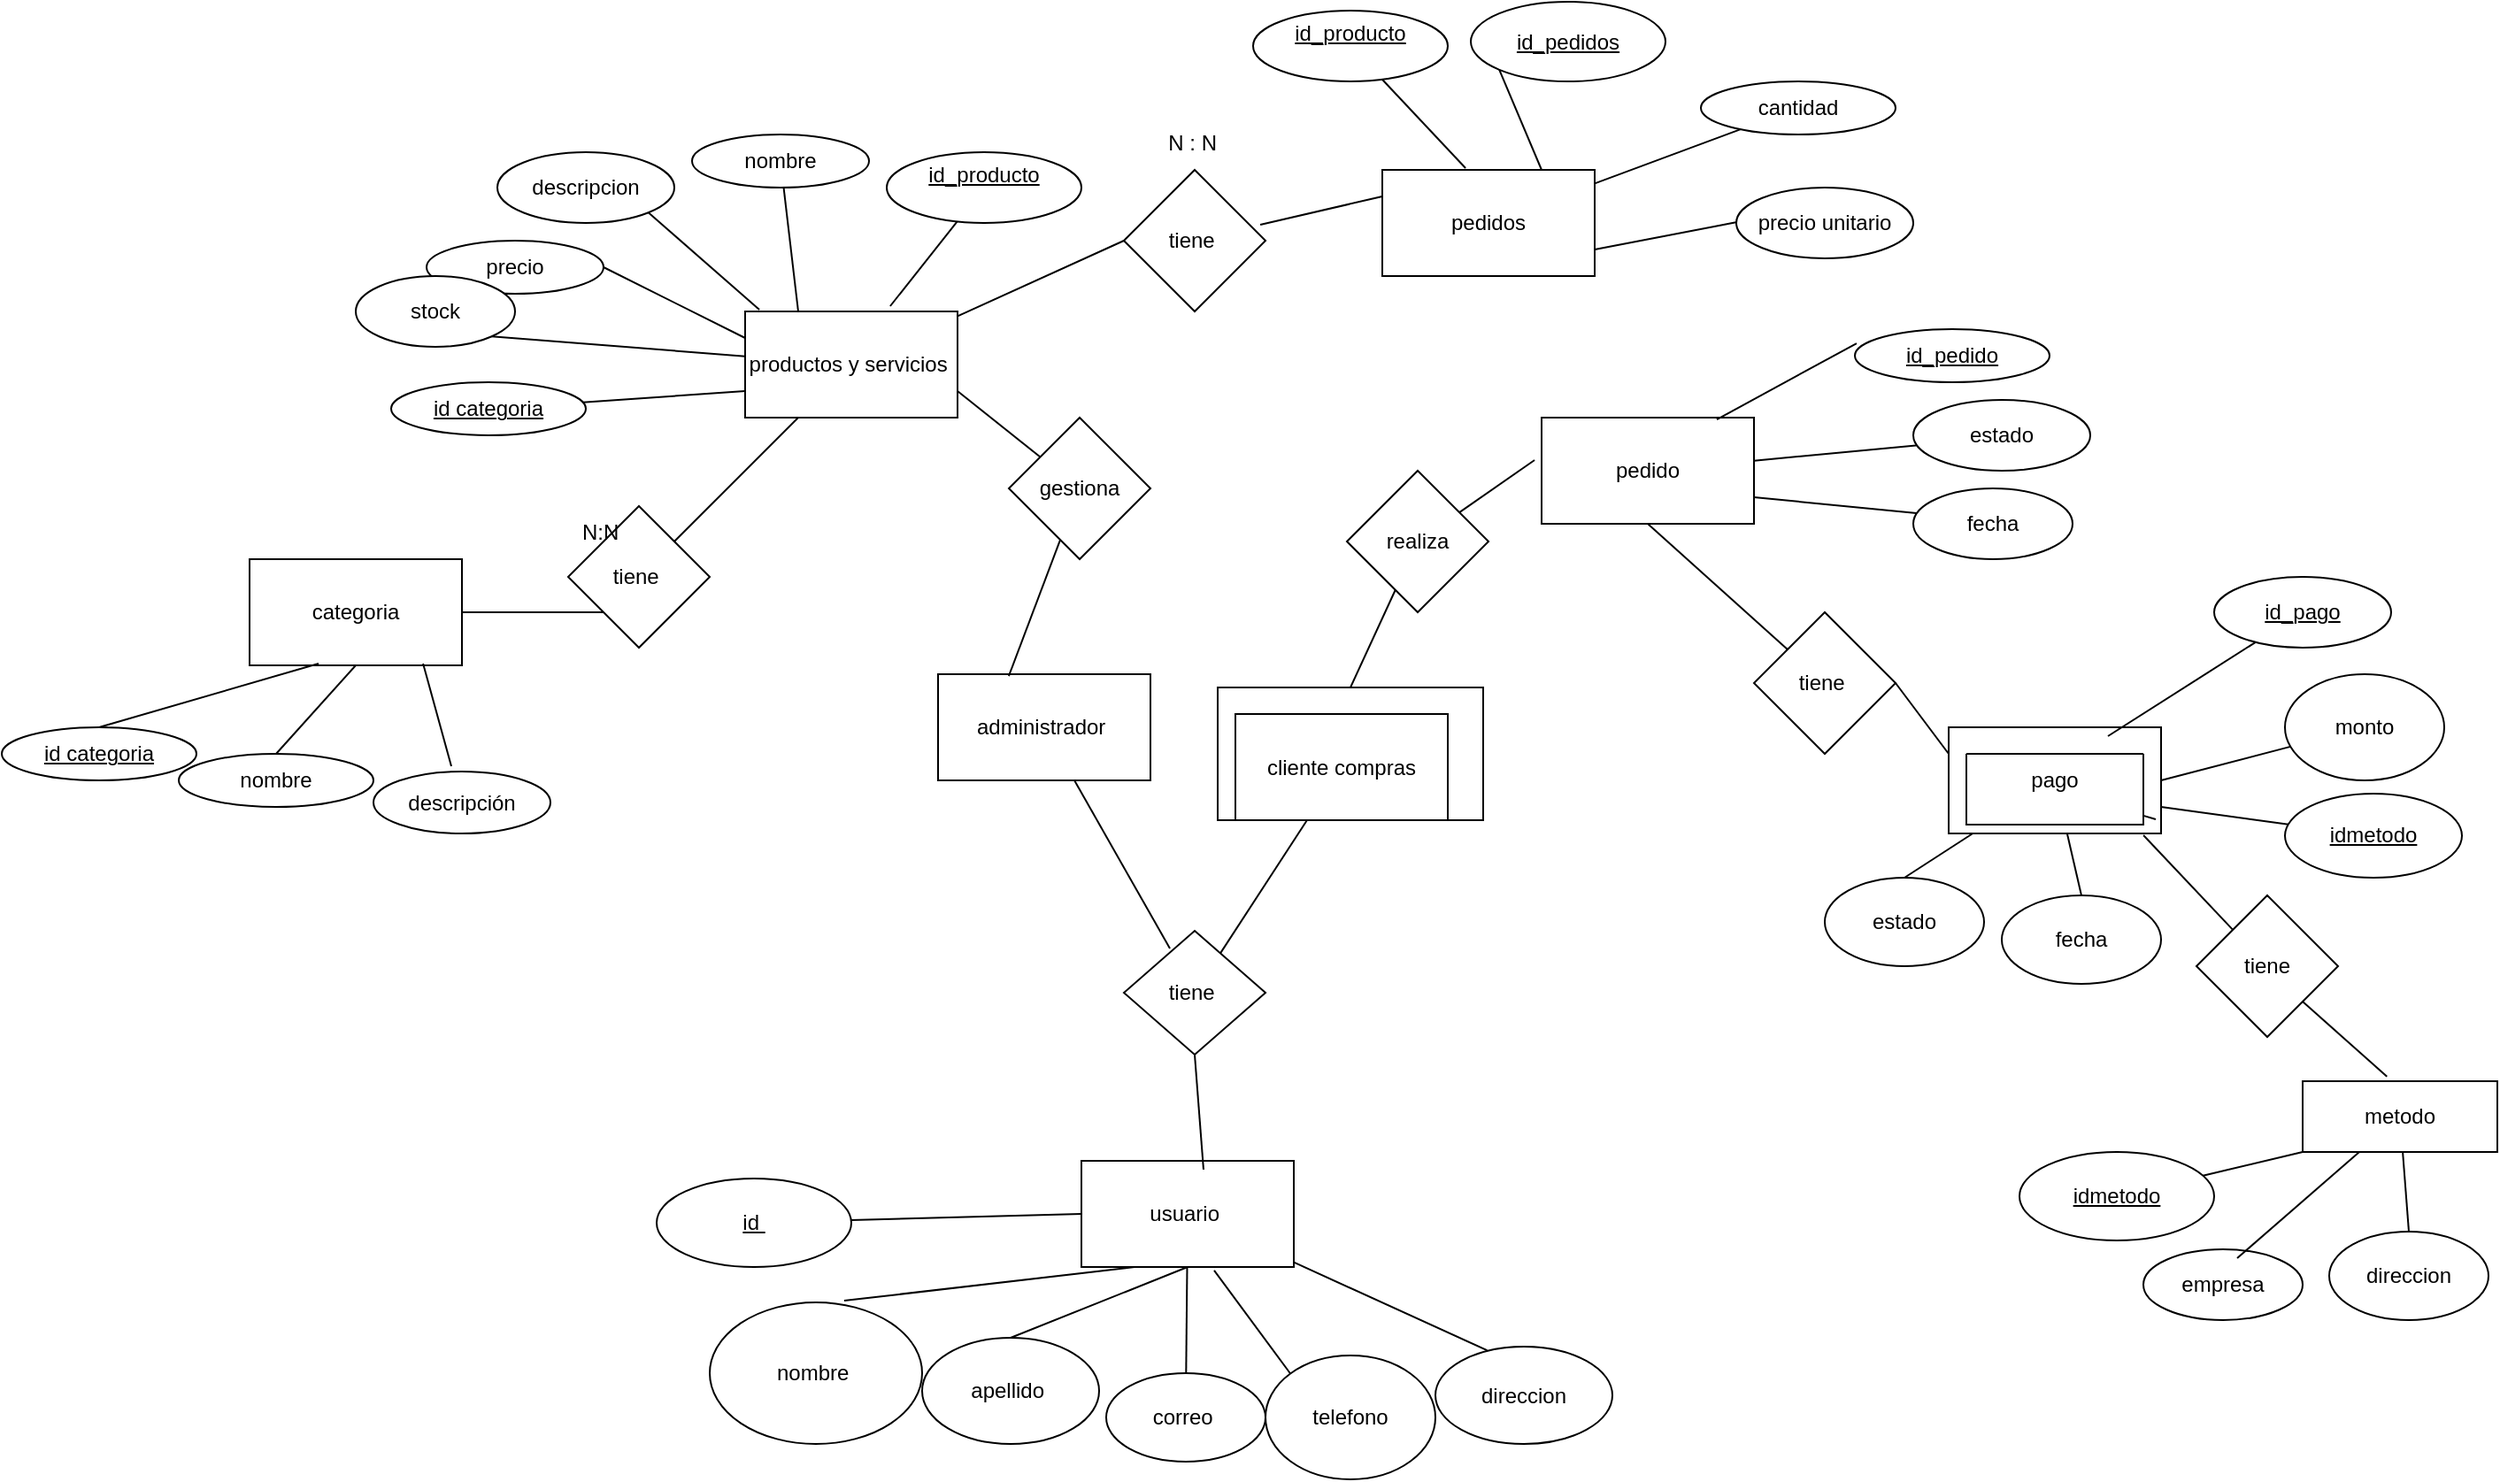 <mxfile version="26.1.0">
  <diagram name="Página-1" id="L48t4qorQCHT0aebZPwK">
    <mxGraphModel dx="2261" dy="1941" grid="1" gridSize="10" guides="1" tooltips="1" connect="1" arrows="1" fold="1" page="1" pageScale="1" pageWidth="827" pageHeight="1169" math="0" shadow="0">
      <root>
        <mxCell id="0" />
        <mxCell id="1" parent="0" />
        <mxCell id="2Su1z04QFh2XnTSSfZza-90" value="" style="rounded=0;whiteSpace=wrap;html=1;" vertex="1" parent="1">
          <mxGeometry x="357" y="52.5" width="150" height="75" as="geometry" />
        </mxCell>
        <mxCell id="IQvtdIC64HT51uXj9o-3-1" value="usuario&amp;nbsp;" style="rounded=0;whiteSpace=wrap;html=1;" parent="1" vertex="1">
          <mxGeometry x="280" y="320" width="120" height="60" as="geometry" />
        </mxCell>
        <mxCell id="2Su1z04QFh2XnTSSfZza-1" value="" style="endArrow=none;html=1;rounded=0;entryX=0.25;entryY=1;entryDx=0;entryDy=0;exitX=0.633;exitY=-0.012;exitDx=0;exitDy=0;exitPerimeter=0;" edge="1" parent="1" source="2Su1z04QFh2XnTSSfZza-2" target="IQvtdIC64HT51uXj9o-3-1">
          <mxGeometry width="50" height="50" relative="1" as="geometry">
            <mxPoint x="260" y="370" as="sourcePoint" />
            <mxPoint x="440" y="370" as="targetPoint" />
          </mxGeometry>
        </mxCell>
        <mxCell id="2Su1z04QFh2XnTSSfZza-2" value="nombre&amp;nbsp;" style="ellipse;whiteSpace=wrap;html=1;" vertex="1" parent="1">
          <mxGeometry x="70" y="400" width="120" height="80" as="geometry" />
        </mxCell>
        <mxCell id="2Su1z04QFh2XnTSSfZza-3" value="apellido&amp;nbsp;" style="ellipse;whiteSpace=wrap;html=1;" vertex="1" parent="1">
          <mxGeometry x="190" y="420" width="100" height="60" as="geometry" />
        </mxCell>
        <mxCell id="2Su1z04QFh2XnTSSfZza-4" value="correo&amp;nbsp;" style="ellipse;whiteSpace=wrap;html=1;" vertex="1" parent="1">
          <mxGeometry x="294" y="440" width="90" height="50" as="geometry" />
        </mxCell>
        <mxCell id="2Su1z04QFh2XnTSSfZza-5" value="telefono" style="ellipse;whiteSpace=wrap;html=1;" vertex="1" parent="1">
          <mxGeometry x="384" y="430" width="96" height="70" as="geometry" />
        </mxCell>
        <mxCell id="2Su1z04QFh2XnTSSfZza-6" value="" style="endArrow=none;html=1;rounded=0;entryX=0.5;entryY=1;entryDx=0;entryDy=0;exitX=0.5;exitY=0;exitDx=0;exitDy=0;" edge="1" parent="1" source="2Su1z04QFh2XnTSSfZza-3" target="IQvtdIC64HT51uXj9o-3-1">
          <mxGeometry width="50" height="50" relative="1" as="geometry">
            <mxPoint x="390" y="420" as="sourcePoint" />
            <mxPoint x="440" y="370" as="targetPoint" />
          </mxGeometry>
        </mxCell>
        <mxCell id="2Su1z04QFh2XnTSSfZza-7" value="" style="endArrow=none;html=1;rounded=0;" edge="1" parent="1" source="2Su1z04QFh2XnTSSfZza-4" target="IQvtdIC64HT51uXj9o-3-1">
          <mxGeometry width="50" height="50" relative="1" as="geometry">
            <mxPoint x="390" y="420" as="sourcePoint" />
            <mxPoint x="440" y="370" as="targetPoint" />
          </mxGeometry>
        </mxCell>
        <mxCell id="2Su1z04QFh2XnTSSfZza-8" value="" style="endArrow=none;html=1;rounded=0;entryX=0.625;entryY=1.033;entryDx=0;entryDy=0;entryPerimeter=0;exitX=0;exitY=0;exitDx=0;exitDy=0;" edge="1" parent="1" source="2Su1z04QFh2XnTSSfZza-5" target="IQvtdIC64HT51uXj9o-3-1">
          <mxGeometry width="50" height="50" relative="1" as="geometry">
            <mxPoint x="390" y="420" as="sourcePoint" />
            <mxPoint x="440" y="370" as="targetPoint" />
          </mxGeometry>
        </mxCell>
        <mxCell id="2Su1z04QFh2XnTSSfZza-9" value="id&amp;nbsp;" style="ellipse;whiteSpace=wrap;html=1;fontStyle=4" vertex="1" parent="1">
          <mxGeometry x="40" y="330" width="110" height="50" as="geometry" />
        </mxCell>
        <mxCell id="2Su1z04QFh2XnTSSfZza-10" value="" style="endArrow=none;html=1;rounded=0;entryX=0;entryY=0.5;entryDx=0;entryDy=0;" edge="1" parent="1" source="2Su1z04QFh2XnTSSfZza-9" target="IQvtdIC64HT51uXj9o-3-1">
          <mxGeometry width="50" height="50" relative="1" as="geometry">
            <mxPoint x="390" y="420" as="sourcePoint" />
            <mxPoint x="440" y="370" as="targetPoint" />
          </mxGeometry>
        </mxCell>
        <mxCell id="2Su1z04QFh2XnTSSfZza-13" value="direccion" style="ellipse;whiteSpace=wrap;html=1;" vertex="1" parent="1">
          <mxGeometry x="480" y="425" width="100" height="55" as="geometry" />
        </mxCell>
        <mxCell id="2Su1z04QFh2XnTSSfZza-15" value="" style="endArrow=none;html=1;rounded=0;exitX=0.292;exitY=0.038;exitDx=0;exitDy=0;exitPerimeter=0;" edge="1" parent="1" source="2Su1z04QFh2XnTSSfZza-13" target="IQvtdIC64HT51uXj9o-3-1">
          <mxGeometry width="50" height="50" relative="1" as="geometry">
            <mxPoint x="390" y="420" as="sourcePoint" />
            <mxPoint x="440" y="370" as="targetPoint" />
          </mxGeometry>
        </mxCell>
        <mxCell id="2Su1z04QFh2XnTSSfZza-16" value="" style="endArrow=none;html=1;rounded=0;entryX=0.575;entryY=0.083;entryDx=0;entryDy=0;entryPerimeter=0;exitX=0.5;exitY=1;exitDx=0;exitDy=0;" edge="1" parent="1" source="2Su1z04QFh2XnTSSfZza-17" target="IQvtdIC64HT51uXj9o-3-1">
          <mxGeometry width="50" height="50" relative="1" as="geometry">
            <mxPoint x="350" y="260" as="sourcePoint" />
            <mxPoint x="440" y="370" as="targetPoint" />
          </mxGeometry>
        </mxCell>
        <mxCell id="2Su1z04QFh2XnTSSfZza-17" value="tiene&amp;nbsp;" style="rhombus;whiteSpace=wrap;html=1;" vertex="1" parent="1">
          <mxGeometry x="304" y="190" width="80" height="70" as="geometry" />
        </mxCell>
        <mxCell id="2Su1z04QFh2XnTSSfZza-18" value="" style="endArrow=none;html=1;rounded=0;entryX=0.325;entryY=0.143;entryDx=0;entryDy=0;entryPerimeter=0;" edge="1" parent="1" source="2Su1z04QFh2XnTSSfZza-19" target="2Su1z04QFh2XnTSSfZza-17">
          <mxGeometry width="50" height="50" relative="1" as="geometry">
            <mxPoint x="350" y="130" as="sourcePoint" />
            <mxPoint x="440" y="370" as="targetPoint" />
          </mxGeometry>
        </mxCell>
        <mxCell id="2Su1z04QFh2XnTSSfZza-19" value="administrador&amp;nbsp;" style="rounded=0;whiteSpace=wrap;html=1;" vertex="1" parent="1">
          <mxGeometry x="199" y="45" width="120" height="60" as="geometry" />
        </mxCell>
        <mxCell id="2Su1z04QFh2XnTSSfZza-21" value="" style="endArrow=none;html=1;rounded=0;" edge="1" parent="1" source="2Su1z04QFh2XnTSSfZza-17" target="2Su1z04QFh2XnTSSfZza-22">
          <mxGeometry width="50" height="50" relative="1" as="geometry">
            <mxPoint x="360" y="180" as="sourcePoint" />
            <mxPoint x="380" y="130" as="targetPoint" />
          </mxGeometry>
        </mxCell>
        <mxCell id="2Su1z04QFh2XnTSSfZza-22" value="cliente compras" style="rounded=0;whiteSpace=wrap;html=1;" vertex="1" parent="1">
          <mxGeometry x="367" y="67.5" width="120" height="60" as="geometry" />
        </mxCell>
        <mxCell id="2Su1z04QFh2XnTSSfZza-23" value="gestiona" style="rhombus;whiteSpace=wrap;html=1;" vertex="1" parent="1">
          <mxGeometry x="239" y="-100" width="80" height="80" as="geometry" />
        </mxCell>
        <mxCell id="2Su1z04QFh2XnTSSfZza-28" value="" style="endArrow=none;html=1;rounded=0;exitX=0.333;exitY=0.017;exitDx=0;exitDy=0;exitPerimeter=0;" edge="1" parent="1" source="2Su1z04QFh2XnTSSfZza-19" target="2Su1z04QFh2XnTSSfZza-23">
          <mxGeometry width="50" height="50" relative="1" as="geometry">
            <mxPoint x="250" y="50" as="sourcePoint" />
            <mxPoint x="170" y="-10" as="targetPoint" />
          </mxGeometry>
        </mxCell>
        <mxCell id="2Su1z04QFh2XnTSSfZza-29" value="productos y servicios&amp;nbsp;" style="rounded=0;whiteSpace=wrap;html=1;" vertex="1" parent="1">
          <mxGeometry x="90" y="-160" width="120" height="60" as="geometry" />
        </mxCell>
        <mxCell id="2Su1z04QFh2XnTSSfZza-30" value="" style="endArrow=none;html=1;rounded=0;entryX=1;entryY=0.75;entryDx=0;entryDy=0;" edge="1" parent="1" source="2Su1z04QFh2XnTSSfZza-23" target="2Su1z04QFh2XnTSSfZza-29">
          <mxGeometry width="50" height="50" relative="1" as="geometry">
            <mxPoint x="390" y="-80" as="sourcePoint" />
            <mxPoint x="440" y="-130" as="targetPoint" />
          </mxGeometry>
        </mxCell>
        <mxCell id="2Su1z04QFh2XnTSSfZza-33" value="" style="endArrow=none;html=1;rounded=0;exitX=0.683;exitY=-0.05;exitDx=0;exitDy=0;exitPerimeter=0;" edge="1" parent="1" source="2Su1z04QFh2XnTSSfZza-29" target="2Su1z04QFh2XnTSSfZza-34">
          <mxGeometry width="50" height="50" relative="1" as="geometry">
            <mxPoint x="174" y="-190" as="sourcePoint" />
            <mxPoint x="172" y="-220" as="targetPoint" />
          </mxGeometry>
        </mxCell>
        <mxCell id="2Su1z04QFh2XnTSSfZza-34" value="id_producto&lt;div&gt;&lt;br&gt;&lt;/div&gt;" style="ellipse;whiteSpace=wrap;html=1;fontStyle=4" vertex="1" parent="1">
          <mxGeometry x="170" y="-250" width="110" height="40" as="geometry" />
        </mxCell>
        <mxCell id="2Su1z04QFh2XnTSSfZza-35" value="nombre" style="ellipse;whiteSpace=wrap;html=1;" vertex="1" parent="1">
          <mxGeometry x="60" y="-260" width="100" height="30" as="geometry" />
        </mxCell>
        <mxCell id="2Su1z04QFh2XnTSSfZza-36" value="descripcion" style="ellipse;whiteSpace=wrap;html=1;" vertex="1" parent="1">
          <mxGeometry x="-50" y="-250" width="100" height="40" as="geometry" />
        </mxCell>
        <mxCell id="2Su1z04QFh2XnTSSfZza-37" value="precio" style="ellipse;whiteSpace=wrap;html=1;" vertex="1" parent="1">
          <mxGeometry x="-90" y="-200" width="100" height="30" as="geometry" />
        </mxCell>
        <mxCell id="2Su1z04QFh2XnTSSfZza-38" value="stock" style="ellipse;whiteSpace=wrap;html=1;" vertex="1" parent="1">
          <mxGeometry x="-130" y="-180" width="90" height="40" as="geometry" />
        </mxCell>
        <mxCell id="2Su1z04QFh2XnTSSfZza-39" value="id categoria" style="ellipse;whiteSpace=wrap;html=1;fontStyle=4" vertex="1" parent="1">
          <mxGeometry x="-330" y="75" width="110" height="30" as="geometry" />
        </mxCell>
        <mxCell id="2Su1z04QFh2XnTSSfZza-40" value="tiene&amp;nbsp;" style="rhombus;whiteSpace=wrap;html=1;" vertex="1" parent="1">
          <mxGeometry x="-10" y="-50" width="80" height="80" as="geometry" />
        </mxCell>
        <mxCell id="2Su1z04QFh2XnTSSfZza-41" value="" style="endArrow=none;html=1;rounded=0;" edge="1" parent="1" source="2Su1z04QFh2XnTSSfZza-40" target="2Su1z04QFh2XnTSSfZza-29">
          <mxGeometry width="50" height="50" relative="1" as="geometry">
            <mxPoint x="390" y="20" as="sourcePoint" />
            <mxPoint x="440" y="-30" as="targetPoint" />
          </mxGeometry>
        </mxCell>
        <mxCell id="2Su1z04QFh2XnTSSfZza-42" value="" style="endArrow=none;html=1;rounded=0;entryX=0;entryY=1;entryDx=0;entryDy=0;exitX=1;exitY=0.5;exitDx=0;exitDy=0;" edge="1" parent="1" source="2Su1z04QFh2XnTSSfZza-43" target="2Su1z04QFh2XnTSSfZza-40">
          <mxGeometry width="50" height="50" relative="1" as="geometry">
            <mxPoint x="-90" y="20" as="sourcePoint" />
            <mxPoint x="-60" y="20" as="targetPoint" />
          </mxGeometry>
        </mxCell>
        <mxCell id="2Su1z04QFh2XnTSSfZza-43" value="categoria" style="rounded=0;whiteSpace=wrap;html=1;" vertex="1" parent="1">
          <mxGeometry x="-190" y="-20" width="120" height="60" as="geometry" />
        </mxCell>
        <mxCell id="2Su1z04QFh2XnTSSfZza-45" value="" style="endArrow=none;html=1;rounded=0;entryX=0.325;entryY=0.983;entryDx=0;entryDy=0;entryPerimeter=0;exitX=0.5;exitY=0;exitDx=0;exitDy=0;" edge="1" parent="1" source="2Su1z04QFh2XnTSSfZza-39" target="2Su1z04QFh2XnTSSfZza-43">
          <mxGeometry width="50" height="50" relative="1" as="geometry">
            <mxPoint x="390" y="20" as="sourcePoint" />
            <mxPoint x="440" y="-30" as="targetPoint" />
          </mxGeometry>
        </mxCell>
        <mxCell id="2Su1z04QFh2XnTSSfZza-46" value="nombre" style="ellipse;whiteSpace=wrap;html=1;" vertex="1" parent="1">
          <mxGeometry x="-230" y="90" width="110" height="30" as="geometry" />
        </mxCell>
        <mxCell id="2Su1z04QFh2XnTSSfZza-48" value="" style="endArrow=none;html=1;rounded=0;entryX=0.5;entryY=1;entryDx=0;entryDy=0;exitX=0.5;exitY=0;exitDx=0;exitDy=0;" edge="1" parent="1" source="2Su1z04QFh2XnTSSfZza-46" target="2Su1z04QFh2XnTSSfZza-43">
          <mxGeometry width="50" height="50" relative="1" as="geometry">
            <mxPoint x="390" y="20" as="sourcePoint" />
            <mxPoint x="440" y="-30" as="targetPoint" />
          </mxGeometry>
        </mxCell>
        <mxCell id="2Su1z04QFh2XnTSSfZza-49" value="descripción" style="ellipse;whiteSpace=wrap;html=1;" vertex="1" parent="1">
          <mxGeometry x="-120" y="100" width="100" height="35" as="geometry" />
        </mxCell>
        <mxCell id="2Su1z04QFh2XnTSSfZza-50" value="" style="endArrow=none;html=1;rounded=0;entryX=0.817;entryY=0.983;entryDx=0;entryDy=0;entryPerimeter=0;exitX=0.44;exitY=-0.086;exitDx=0;exitDy=0;exitPerimeter=0;" edge="1" parent="1" source="2Su1z04QFh2XnTSSfZza-49" target="2Su1z04QFh2XnTSSfZza-43">
          <mxGeometry width="50" height="50" relative="1" as="geometry">
            <mxPoint x="-110" y="120" as="sourcePoint" />
            <mxPoint x="-60" y="70" as="targetPoint" />
          </mxGeometry>
        </mxCell>
        <mxCell id="2Su1z04QFh2XnTSSfZza-51" value="" style="endArrow=none;html=1;rounded=0;entryX=1;entryY=1;entryDx=0;entryDy=0;" edge="1" parent="1" source="2Su1z04QFh2XnTSSfZza-29" target="2Su1z04QFh2XnTSSfZza-38">
          <mxGeometry width="50" height="50" relative="1" as="geometry">
            <mxPoint x="390" y="20" as="sourcePoint" />
            <mxPoint x="440" y="-30" as="targetPoint" />
          </mxGeometry>
        </mxCell>
        <mxCell id="2Su1z04QFh2XnTSSfZza-52" value="" style="endArrow=none;html=1;rounded=0;exitX=0.25;exitY=0;exitDx=0;exitDy=0;" edge="1" parent="1" source="2Su1z04QFh2XnTSSfZza-29" target="2Su1z04QFh2XnTSSfZza-35">
          <mxGeometry width="50" height="50" relative="1" as="geometry">
            <mxPoint x="85" y="-160" as="sourcePoint" />
            <mxPoint x="135" y="-210" as="targetPoint" />
          </mxGeometry>
        </mxCell>
        <mxCell id="2Su1z04QFh2XnTSSfZza-53" value="" style="endArrow=none;html=1;rounded=0;entryX=1;entryY=1;entryDx=0;entryDy=0;exitX=0.067;exitY=-0.017;exitDx=0;exitDy=0;exitPerimeter=0;" edge="1" parent="1" source="2Su1z04QFh2XnTSSfZza-29" target="2Su1z04QFh2XnTSSfZza-36">
          <mxGeometry width="50" height="50" relative="1" as="geometry">
            <mxPoint x="30" y="-150" as="sourcePoint" />
            <mxPoint x="80" y="-200" as="targetPoint" />
          </mxGeometry>
        </mxCell>
        <mxCell id="2Su1z04QFh2XnTSSfZza-54" value="" style="endArrow=none;html=1;rounded=0;entryX=1;entryY=0.5;entryDx=0;entryDy=0;exitX=0;exitY=0.25;exitDx=0;exitDy=0;" edge="1" parent="1" source="2Su1z04QFh2XnTSSfZza-29" target="2Su1z04QFh2XnTSSfZza-37">
          <mxGeometry width="50" height="50" relative="1" as="geometry">
            <mxPoint x="20" y="-120" as="sourcePoint" />
            <mxPoint x="70" y="-170" as="targetPoint" />
          </mxGeometry>
        </mxCell>
        <mxCell id="2Su1z04QFh2XnTSSfZza-55" value="id categoria" style="ellipse;whiteSpace=wrap;html=1;fontStyle=4" vertex="1" parent="1">
          <mxGeometry x="-110" y="-120" width="110" height="30" as="geometry" />
        </mxCell>
        <mxCell id="2Su1z04QFh2XnTSSfZza-56" value="" style="endArrow=none;html=1;rounded=0;entryX=0;entryY=0.75;entryDx=0;entryDy=0;" edge="1" parent="1" source="2Su1z04QFh2XnTSSfZza-55" target="2Su1z04QFh2XnTSSfZza-29">
          <mxGeometry width="50" height="50" relative="1" as="geometry">
            <mxPoint x="370" y="20" as="sourcePoint" />
            <mxPoint x="420" y="-30" as="targetPoint" />
          </mxGeometry>
        </mxCell>
        <mxCell id="2Su1z04QFh2XnTSSfZza-57" value="" style="endArrow=none;html=1;rounded=0;exitX=0.5;exitY=0;exitDx=0;exitDy=0;" edge="1" parent="1" source="2Su1z04QFh2XnTSSfZza-90" target="2Su1z04QFh2XnTSSfZza-58">
          <mxGeometry width="50" height="50" relative="1" as="geometry">
            <mxPoint x="400" y="40" as="sourcePoint" />
            <mxPoint x="450" y="-10" as="targetPoint" />
          </mxGeometry>
        </mxCell>
        <mxCell id="2Su1z04QFh2XnTSSfZza-58" value="realiza" style="rhombus;whiteSpace=wrap;html=1;" vertex="1" parent="1">
          <mxGeometry x="430" y="-70" width="80" height="80" as="geometry" />
        </mxCell>
        <mxCell id="2Su1z04QFh2XnTSSfZza-61" value="pedidos" style="rounded=0;whiteSpace=wrap;html=1;" vertex="1" parent="1">
          <mxGeometry x="450" y="-240" width="120" height="60" as="geometry" />
        </mxCell>
        <mxCell id="2Su1z04QFh2XnTSSfZza-62" value="tiene&amp;nbsp;" style="rhombus;whiteSpace=wrap;html=1;" vertex="1" parent="1">
          <mxGeometry x="304" y="-240" width="80" height="80" as="geometry" />
        </mxCell>
        <mxCell id="2Su1z04QFh2XnTSSfZza-63" value="" style="endArrow=none;html=1;rounded=0;entryX=0;entryY=0.5;entryDx=0;entryDy=0;" edge="1" parent="1" source="2Su1z04QFh2XnTSSfZza-29" target="2Su1z04QFh2XnTSSfZza-62">
          <mxGeometry width="50" height="50" relative="1" as="geometry">
            <mxPoint x="270" y="-80" as="sourcePoint" />
            <mxPoint x="320" y="-130" as="targetPoint" />
          </mxGeometry>
        </mxCell>
        <mxCell id="2Su1z04QFh2XnTSSfZza-65" value="" style="endArrow=none;html=1;rounded=0;exitX=0.963;exitY=0.388;exitDx=0;exitDy=0;exitPerimeter=0;entryX=0;entryY=0.25;entryDx=0;entryDy=0;" edge="1" parent="1" source="2Su1z04QFh2XnTSSfZza-62" target="2Su1z04QFh2XnTSSfZza-61">
          <mxGeometry width="50" height="50" relative="1" as="geometry">
            <mxPoint x="420" y="-135" as="sourcePoint" />
            <mxPoint x="470" y="-185" as="targetPoint" />
          </mxGeometry>
        </mxCell>
        <mxCell id="2Su1z04QFh2XnTSSfZza-67" value="id_producto&lt;div&gt;&lt;br&gt;&lt;/div&gt;" style="ellipse;whiteSpace=wrap;html=1;fontStyle=4" vertex="1" parent="1">
          <mxGeometry x="377" y="-330" width="110" height="40" as="geometry" />
        </mxCell>
        <mxCell id="2Su1z04QFh2XnTSSfZza-68" value="id_pedidos" style="ellipse;whiteSpace=wrap;html=1;fontStyle=4" vertex="1" parent="1">
          <mxGeometry x="500" y="-335" width="110" height="45" as="geometry" />
        </mxCell>
        <mxCell id="2Su1z04QFh2XnTSSfZza-69" value="" style="endArrow=none;html=1;rounded=0;exitX=0.392;exitY=-0.017;exitDx=0;exitDy=0;exitPerimeter=0;" edge="1" parent="1" source="2Su1z04QFh2XnTSSfZza-61" target="2Su1z04QFh2XnTSSfZza-67">
          <mxGeometry width="50" height="50" relative="1" as="geometry">
            <mxPoint x="570" y="-190" as="sourcePoint" />
            <mxPoint x="620" y="-240" as="targetPoint" />
          </mxGeometry>
        </mxCell>
        <mxCell id="2Su1z04QFh2XnTSSfZza-70" value="" style="endArrow=none;html=1;rounded=0;entryX=0;entryY=1;entryDx=0;entryDy=0;exitX=0.75;exitY=0;exitDx=0;exitDy=0;" edge="1" parent="1" source="2Su1z04QFh2XnTSSfZza-61" target="2Su1z04QFh2XnTSSfZza-68">
          <mxGeometry width="50" height="50" relative="1" as="geometry">
            <mxPoint x="610" y="-177.5" as="sourcePoint" />
            <mxPoint x="660" y="-227.5" as="targetPoint" />
          </mxGeometry>
        </mxCell>
        <mxCell id="2Su1z04QFh2XnTSSfZza-73" value="" style="endArrow=none;html=1;rounded=0;" edge="1" parent="1" source="2Su1z04QFh2XnTSSfZza-61" target="2Su1z04QFh2XnTSSfZza-86">
          <mxGeometry width="50" height="50" relative="1" as="geometry">
            <mxPoint x="660" y="-120" as="sourcePoint" />
            <mxPoint x="627.343" y="-266.779" as="targetPoint" />
          </mxGeometry>
        </mxCell>
        <mxCell id="2Su1z04QFh2XnTSSfZza-74" value="" style="endArrow=none;html=1;rounded=0;entryX=1;entryY=0.75;entryDx=0;entryDy=0;" edge="1" parent="1" target="2Su1z04QFh2XnTSSfZza-61">
          <mxGeometry width="50" height="50" relative="1" as="geometry">
            <mxPoint x="654.937" y="-211.334" as="sourcePoint" />
            <mxPoint x="670" y="-110" as="targetPoint" />
          </mxGeometry>
        </mxCell>
        <mxCell id="2Su1z04QFh2XnTSSfZza-75" value="" style="endArrow=none;html=1;rounded=0;entryX=-0.033;entryY=0.4;entryDx=0;entryDy=0;entryPerimeter=0;" edge="1" parent="1" source="2Su1z04QFh2XnTSSfZza-58" target="2Su1z04QFh2XnTSSfZza-76">
          <mxGeometry width="50" height="50" relative="1" as="geometry">
            <mxPoint x="490" y="-40" as="sourcePoint" />
            <mxPoint x="560" y="-70" as="targetPoint" />
          </mxGeometry>
        </mxCell>
        <mxCell id="2Su1z04QFh2XnTSSfZza-76" value="pedido" style="rounded=0;whiteSpace=wrap;html=1;" vertex="1" parent="1">
          <mxGeometry x="540" y="-100" width="120" height="60" as="geometry" />
        </mxCell>
        <mxCell id="2Su1z04QFh2XnTSSfZza-81" value="&lt;u&gt;id_pedido&lt;/u&gt;" style="ellipse;whiteSpace=wrap;html=1;" vertex="1" parent="1">
          <mxGeometry x="717" y="-150" width="110" height="30" as="geometry" />
        </mxCell>
        <mxCell id="2Su1z04QFh2XnTSSfZza-82" value="" style="endArrow=none;html=1;rounded=0;exitX=0.825;exitY=0.017;exitDx=0;exitDy=0;exitPerimeter=0;entryX=0.009;entryY=0.267;entryDx=0;entryDy=0;entryPerimeter=0;" edge="1" parent="1" source="2Su1z04QFh2XnTSSfZza-76" target="2Su1z04QFh2XnTSSfZza-81">
          <mxGeometry width="50" height="50" relative="1" as="geometry">
            <mxPoint x="610" y="-100" as="sourcePoint" />
            <mxPoint x="660" y="-150" as="targetPoint" />
          </mxGeometry>
        </mxCell>
        <mxCell id="2Su1z04QFh2XnTSSfZza-83" value="" style="endArrow=none;html=1;rounded=0;entryX=0.055;entryY=0.333;entryDx=0;entryDy=0;entryPerimeter=0;" edge="1" parent="1" source="2Su1z04QFh2XnTSSfZza-76">
          <mxGeometry width="50" height="50" relative="1" as="geometry">
            <mxPoint x="700" y="-15" as="sourcePoint" />
            <mxPoint x="786.05" y="-87.515" as="targetPoint" />
          </mxGeometry>
        </mxCell>
        <mxCell id="2Su1z04QFh2XnTSSfZza-84" value="" style="endArrow=none;html=1;rounded=0;exitX=1;exitY=0.75;exitDx=0;exitDy=0;entryX=0.064;entryY=0.36;entryDx=0;entryDy=0;entryPerimeter=0;" edge="1" parent="1" source="2Su1z04QFh2XnTSSfZza-76" target="2Su1z04QFh2XnTSSfZza-87">
          <mxGeometry width="50" height="50" relative="1" as="geometry">
            <mxPoint x="710" y="20" as="sourcePoint" />
            <mxPoint x="799.285" y="-31.12" as="targetPoint" />
          </mxGeometry>
        </mxCell>
        <mxCell id="2Su1z04QFh2XnTSSfZza-85" value="precio unitario" style="ellipse;whiteSpace=wrap;html=1;" vertex="1" parent="1">
          <mxGeometry x="650" y="-230" width="100" height="40" as="geometry" />
        </mxCell>
        <mxCell id="2Su1z04QFh2XnTSSfZza-86" value="cantidad" style="ellipse;whiteSpace=wrap;html=1;" vertex="1" parent="1">
          <mxGeometry x="630" y="-290" width="110" height="30" as="geometry" />
        </mxCell>
        <mxCell id="2Su1z04QFh2XnTSSfZza-87" value="fecha" style="ellipse;whiteSpace=wrap;html=1;" vertex="1" parent="1">
          <mxGeometry x="750" y="-60" width="90" height="40" as="geometry" />
        </mxCell>
        <mxCell id="2Su1z04QFh2XnTSSfZza-88" value="estado" style="ellipse;whiteSpace=wrap;html=1;" vertex="1" parent="1">
          <mxGeometry x="750" y="-110" width="100" height="40" as="geometry" />
        </mxCell>
        <mxCell id="2Su1z04QFh2XnTSSfZza-91" value="tiene&amp;nbsp;" style="rhombus;whiteSpace=wrap;html=1;" vertex="1" parent="1">
          <mxGeometry x="660" y="10" width="80" height="80" as="geometry" />
        </mxCell>
        <mxCell id="2Su1z04QFh2XnTSSfZza-92" value="pago" style="rounded=0;whiteSpace=wrap;html=1;" vertex="1" parent="1">
          <mxGeometry x="770" y="75" width="120" height="60" as="geometry" />
        </mxCell>
        <mxCell id="2Su1z04QFh2XnTSSfZza-93" value="" style="endArrow=none;html=1;rounded=0;entryX=0.5;entryY=1;entryDx=0;entryDy=0;" edge="1" parent="1" source="2Su1z04QFh2XnTSSfZza-91" target="2Su1z04QFh2XnTSSfZza-76">
          <mxGeometry width="50" height="50" relative="1" as="geometry">
            <mxPoint x="370" y="-80" as="sourcePoint" />
            <mxPoint x="420" y="-130" as="targetPoint" />
          </mxGeometry>
        </mxCell>
        <mxCell id="2Su1z04QFh2XnTSSfZza-94" value="" style="endArrow=none;html=1;rounded=0;entryX=1;entryY=0.5;entryDx=0;entryDy=0;exitX=0;exitY=0.25;exitDx=0;exitDy=0;" edge="1" parent="1" source="2Su1z04QFh2XnTSSfZza-92" target="2Su1z04QFh2XnTSSfZza-91">
          <mxGeometry width="50" height="50" relative="1" as="geometry">
            <mxPoint x="750" y="115" as="sourcePoint" />
            <mxPoint x="800" y="65" as="targetPoint" />
          </mxGeometry>
        </mxCell>
        <mxCell id="2Su1z04QFh2XnTSSfZza-95" value="" style="endArrow=none;html=1;rounded=0;" edge="1" parent="1" target="2Su1z04QFh2XnTSSfZza-96">
          <mxGeometry width="50" height="50" relative="1" as="geometry">
            <mxPoint x="860" y="80" as="sourcePoint" />
            <mxPoint x="910" y="30" as="targetPoint" />
          </mxGeometry>
        </mxCell>
        <mxCell id="2Su1z04QFh2XnTSSfZza-96" value="&lt;u&gt;id_pago&lt;/u&gt;" style="ellipse;whiteSpace=wrap;html=1;" vertex="1" parent="1">
          <mxGeometry x="920" y="-10" width="100" height="40" as="geometry" />
        </mxCell>
        <mxCell id="2Su1z04QFh2XnTSSfZza-97" value="monto" style="ellipse;whiteSpace=wrap;html=1;direction=south;" vertex="1" parent="1">
          <mxGeometry x="960" y="45" width="90" height="60" as="geometry" />
        </mxCell>
        <mxCell id="2Su1z04QFh2XnTSSfZza-98" value="&lt;u&gt;idmetodo&lt;/u&gt;" style="ellipse;whiteSpace=wrap;html=1;" vertex="1" parent="1">
          <mxGeometry x="810" y="315" width="110" height="50" as="geometry" />
        </mxCell>
        <mxCell id="2Su1z04QFh2XnTSSfZza-99" value="estado" style="ellipse;whiteSpace=wrap;html=1;" vertex="1" parent="1">
          <mxGeometry x="700" y="160" width="90" height="50" as="geometry" />
        </mxCell>
        <mxCell id="2Su1z04QFh2XnTSSfZza-100" value="fecha" style="ellipse;whiteSpace=wrap;html=1;" vertex="1" parent="1">
          <mxGeometry x="800" y="170" width="90" height="50" as="geometry" />
        </mxCell>
        <mxCell id="2Su1z04QFh2XnTSSfZza-102" value="" style="endArrow=none;html=1;rounded=0;entryX=0.975;entryY=0.867;entryDx=0;entryDy=0;entryPerimeter=0;" edge="1" parent="1" source="2Su1z04QFh2XnTSSfZza-121" target="2Su1z04QFh2XnTSSfZza-92">
          <mxGeometry width="50" height="50" relative="1" as="geometry">
            <mxPoint x="950" y="180" as="sourcePoint" />
            <mxPoint x="980" y="160" as="targetPoint" />
          </mxGeometry>
        </mxCell>
        <mxCell id="2Su1z04QFh2XnTSSfZza-103" value="" style="endArrow=none;html=1;rounded=0;exitX=1;exitY=0.5;exitDx=0;exitDy=0;" edge="1" parent="1" source="2Su1z04QFh2XnTSSfZza-92" target="2Su1z04QFh2XnTSSfZza-97">
          <mxGeometry width="50" height="50" relative="1" as="geometry">
            <mxPoint x="870" y="127.5" as="sourcePoint" />
            <mxPoint x="920" y="77.5" as="targetPoint" />
          </mxGeometry>
        </mxCell>
        <mxCell id="2Su1z04QFh2XnTSSfZza-104" value="tiene" style="rhombus;whiteSpace=wrap;html=1;" vertex="1" parent="1">
          <mxGeometry x="910" y="170" width="80" height="80" as="geometry" />
        </mxCell>
        <mxCell id="2Su1z04QFh2XnTSSfZza-105" value="" style="endArrow=none;html=1;rounded=0;entryX=1;entryY=1;entryDx=0;entryDy=0;exitX=0.433;exitY=-0.067;exitDx=0;exitDy=0;exitPerimeter=0;" edge="1" parent="1" source="2Su1z04QFh2XnTSSfZza-106" target="2Su1z04QFh2XnTSSfZza-104">
          <mxGeometry width="50" height="50" relative="1" as="geometry">
            <mxPoint x="1020" y="280" as="sourcePoint" />
            <mxPoint x="1045" y="220" as="targetPoint" />
          </mxGeometry>
        </mxCell>
        <mxCell id="2Su1z04QFh2XnTSSfZza-106" value="metodo" style="rounded=0;whiteSpace=wrap;html=1;" vertex="1" parent="1">
          <mxGeometry x="970" y="275" width="110" height="40" as="geometry" />
        </mxCell>
        <mxCell id="2Su1z04QFh2XnTSSfZza-107" value="N : N&amp;nbsp;" style="text;html=1;align=center;verticalAlign=middle;resizable=0;points=[];autosize=1;strokeColor=none;fillColor=none;" vertex="1" parent="1">
          <mxGeometry x="319" y="-270" width="50" height="30" as="geometry" />
        </mxCell>
        <mxCell id="2Su1z04QFh2XnTSSfZza-108" value="" style="endArrow=none;html=1;rounded=0;entryX=0;entryY=1;entryDx=0;entryDy=0;" edge="1" parent="1" source="2Su1z04QFh2XnTSSfZza-98" target="2Su1z04QFh2XnTSSfZza-106">
          <mxGeometry width="50" height="50" relative="1" as="geometry">
            <mxPoint x="910" y="390" as="sourcePoint" />
            <mxPoint x="960" y="340" as="targetPoint" />
          </mxGeometry>
        </mxCell>
        <mxCell id="2Su1z04QFh2XnTSSfZza-109" value="&lt;u&gt;idmetodo&lt;/u&gt;" style="ellipse;whiteSpace=wrap;html=1;" vertex="1" parent="1">
          <mxGeometry x="960" y="112.5" width="100" height="47.5" as="geometry" />
        </mxCell>
        <mxCell id="2Su1z04QFh2XnTSSfZza-112" value="" style="endArrow=none;html=1;rounded=0;exitX=0.5;exitY=0;exitDx=0;exitDy=0;" edge="1" parent="1" source="2Su1z04QFh2XnTSSfZza-99" target="2Su1z04QFh2XnTSSfZza-92">
          <mxGeometry width="50" height="50" relative="1" as="geometry">
            <mxPoint x="720" y="200" as="sourcePoint" />
            <mxPoint x="780" y="140" as="targetPoint" />
          </mxGeometry>
        </mxCell>
        <mxCell id="2Su1z04QFh2XnTSSfZza-113" value="" style="endArrow=none;html=1;rounded=0;exitX=0.5;exitY=0;exitDx=0;exitDy=0;" edge="1" parent="1" source="2Su1z04QFh2XnTSSfZza-100" target="2Su1z04QFh2XnTSSfZza-92">
          <mxGeometry width="50" height="50" relative="1" as="geometry">
            <mxPoint x="805" y="200" as="sourcePoint" />
            <mxPoint x="855" y="150" as="targetPoint" />
          </mxGeometry>
        </mxCell>
        <mxCell id="2Su1z04QFh2XnTSSfZza-114" value="empresa" style="ellipse;whiteSpace=wrap;html=1;" vertex="1" parent="1">
          <mxGeometry x="880" y="370" width="90" height="40" as="geometry" />
        </mxCell>
        <mxCell id="2Su1z04QFh2XnTSSfZza-115" value="direccion" style="ellipse;whiteSpace=wrap;html=1;" vertex="1" parent="1">
          <mxGeometry x="985" y="360" width="90" height="50" as="geometry" />
        </mxCell>
        <mxCell id="2Su1z04QFh2XnTSSfZza-116" value="" style="endArrow=none;html=1;rounded=0;exitX=1;exitY=0.75;exitDx=0;exitDy=0;" edge="1" parent="1" source="2Su1z04QFh2XnTSSfZza-92" target="2Su1z04QFh2XnTSSfZza-109">
          <mxGeometry width="50" height="50" relative="1" as="geometry">
            <mxPoint x="940" y="185" as="sourcePoint" />
            <mxPoint x="990" y="135" as="targetPoint" />
          </mxGeometry>
        </mxCell>
        <mxCell id="2Su1z04QFh2XnTSSfZza-118" value="" style="endArrow=none;html=1;rounded=0;exitX=0.589;exitY=0.125;exitDx=0;exitDy=0;exitPerimeter=0;" edge="1" parent="1" source="2Su1z04QFh2XnTSSfZza-114" target="2Su1z04QFh2XnTSSfZza-106">
          <mxGeometry width="50" height="50" relative="1" as="geometry">
            <mxPoint x="925" y="400" as="sourcePoint" />
            <mxPoint x="975" y="350" as="targetPoint" />
          </mxGeometry>
        </mxCell>
        <mxCell id="2Su1z04QFh2XnTSSfZza-120" value="" style="endArrow=none;html=1;rounded=0;exitX=0.5;exitY=0;exitDx=0;exitDy=0;" edge="1" parent="1" source="2Su1z04QFh2XnTSSfZza-115" target="2Su1z04QFh2XnTSSfZza-106">
          <mxGeometry width="50" height="50" relative="1" as="geometry">
            <mxPoint x="1000" y="400" as="sourcePoint" />
            <mxPoint x="1050" y="350" as="targetPoint" />
          </mxGeometry>
        </mxCell>
        <mxCell id="2Su1z04QFh2XnTSSfZza-122" value="" style="endArrow=none;html=1;rounded=0;entryX=0.917;entryY=1.017;entryDx=0;entryDy=0;entryPerimeter=0;" edge="1" parent="1" source="2Su1z04QFh2XnTSSfZza-104" target="2Su1z04QFh2XnTSSfZza-92">
          <mxGeometry width="50" height="50" relative="1" as="geometry">
            <mxPoint x="933" y="187" as="sourcePoint" />
            <mxPoint x="880" y="150" as="targetPoint" />
          </mxGeometry>
        </mxCell>
        <mxCell id="2Su1z04QFh2XnTSSfZza-121" value="" style="swimlane;startSize=0;" vertex="1" parent="1">
          <mxGeometry x="780" y="90" width="100" height="40" as="geometry" />
        </mxCell>
        <mxCell id="2Su1z04QFh2XnTSSfZza-125" value="N:N&amp;nbsp;" style="text;html=1;align=center;verticalAlign=middle;whiteSpace=wrap;rounded=0;" vertex="1" parent="1">
          <mxGeometry x="-20" y="-50" width="60" height="30" as="geometry" />
        </mxCell>
      </root>
    </mxGraphModel>
  </diagram>
</mxfile>
